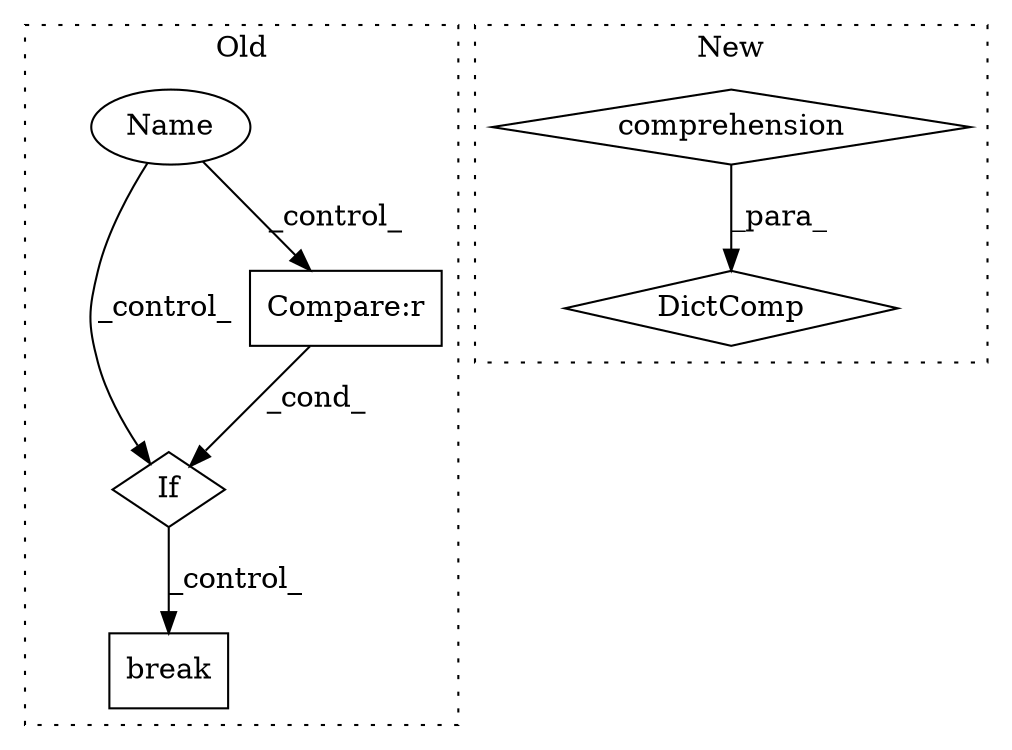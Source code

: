 digraph G {
subgraph cluster0 {
1 [label="break" a="94" s="4626" l="5" shape="box"];
3 [label="If" a="96" s="4603" l="3" shape="diamond"];
4 [label="Name" a="87" s="4356" l="4" shape="ellipse"];
6 [label="Compare:r" a="40" s="4606" l="6" shape="box"];
label = "Old";
style="dotted";
}
subgraph cluster1 {
2 [label="DictComp" a="84" s="5208" l="39" shape="diamond"];
5 [label="comprehension" a="45" s="5222" l="3" shape="diamond"];
label = "New";
style="dotted";
}
3 -> 1 [label="_control_"];
4 -> 6 [label="_control_"];
4 -> 3 [label="_control_"];
5 -> 2 [label="_para_"];
6 -> 3 [label="_cond_"];
}
